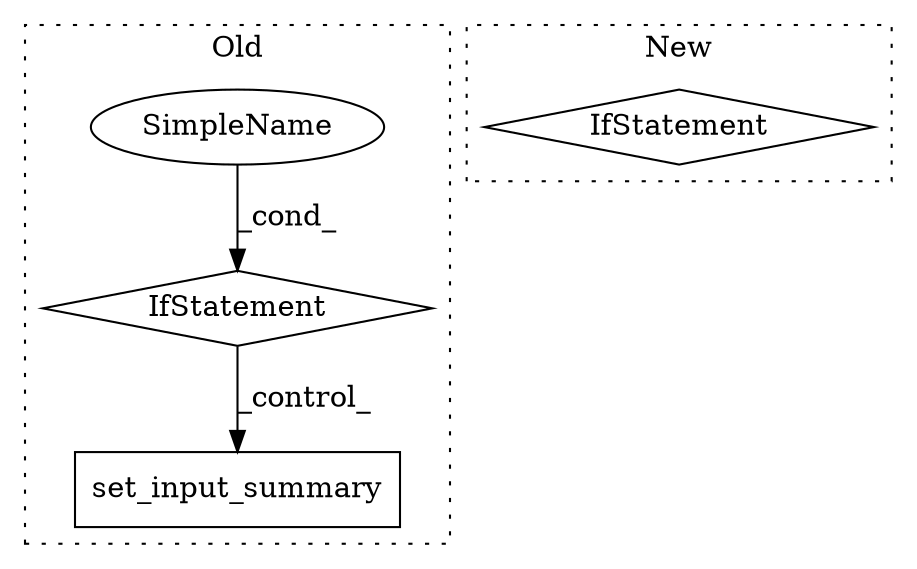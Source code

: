 digraph G {
subgraph cluster0 {
1 [label="set_input_summary" a="32" s="2758,2793" l="18,1" shape="box"];
3 [label="IfStatement" a="25" s="2717,2738" l="4,2" shape="diamond"];
4 [label="SimpleName" a="42" s="" l="" shape="ellipse"];
label = "Old";
style="dotted";
}
subgraph cluster1 {
2 [label="IfStatement" a="25" s="2890" l="3" shape="diamond"];
label = "New";
style="dotted";
}
3 -> 1 [label="_control_"];
4 -> 3 [label="_cond_"];
}